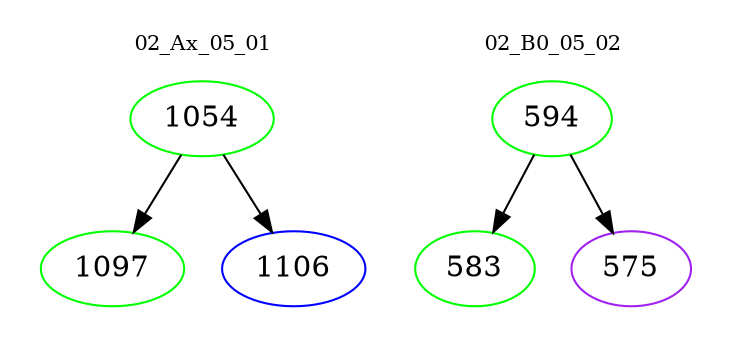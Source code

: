 digraph{
subgraph cluster_0 {
color = white
label = "02_Ax_05_01";
fontsize=10;
T0_1054 [label="1054", color="green"]
T0_1054 -> T0_1097 [color="black"]
T0_1097 [label="1097", color="green"]
T0_1054 -> T0_1106 [color="black"]
T0_1106 [label="1106", color="blue"]
}
subgraph cluster_1 {
color = white
label = "02_B0_05_02";
fontsize=10;
T1_594 [label="594", color="green"]
T1_594 -> T1_583 [color="black"]
T1_583 [label="583", color="green"]
T1_594 -> T1_575 [color="black"]
T1_575 [label="575", color="purple"]
}
}
